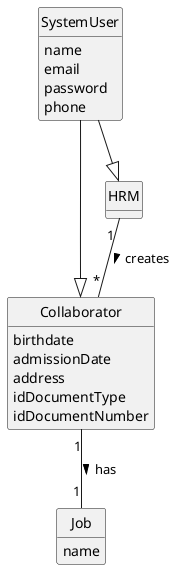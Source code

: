 @startuml
skinparam monochrome true
skinparam packageStyle rectangle
skinparam shadowing false

'left to right direction

skinparam classAttributeIconSize 0

hide circle
hide methods



class SystemUser {
    name
    email
    password
    phone

}

class Collaborator {
    birthdate
    admissionDate
    address
    idDocumentType
    idDocumentNumber
}


class HRM {

}


class Job{
    name
}

SystemUser --|> Collaborator
SystemUser --|> HRM
'Task "*" -- "1" HRM: created by >
HRM "1 " -- "*" Collaborator : creates >
'HRM "0..1" -- "1" User: acts as >
Collaborator "1" -- "1" Job : has >

@enduml